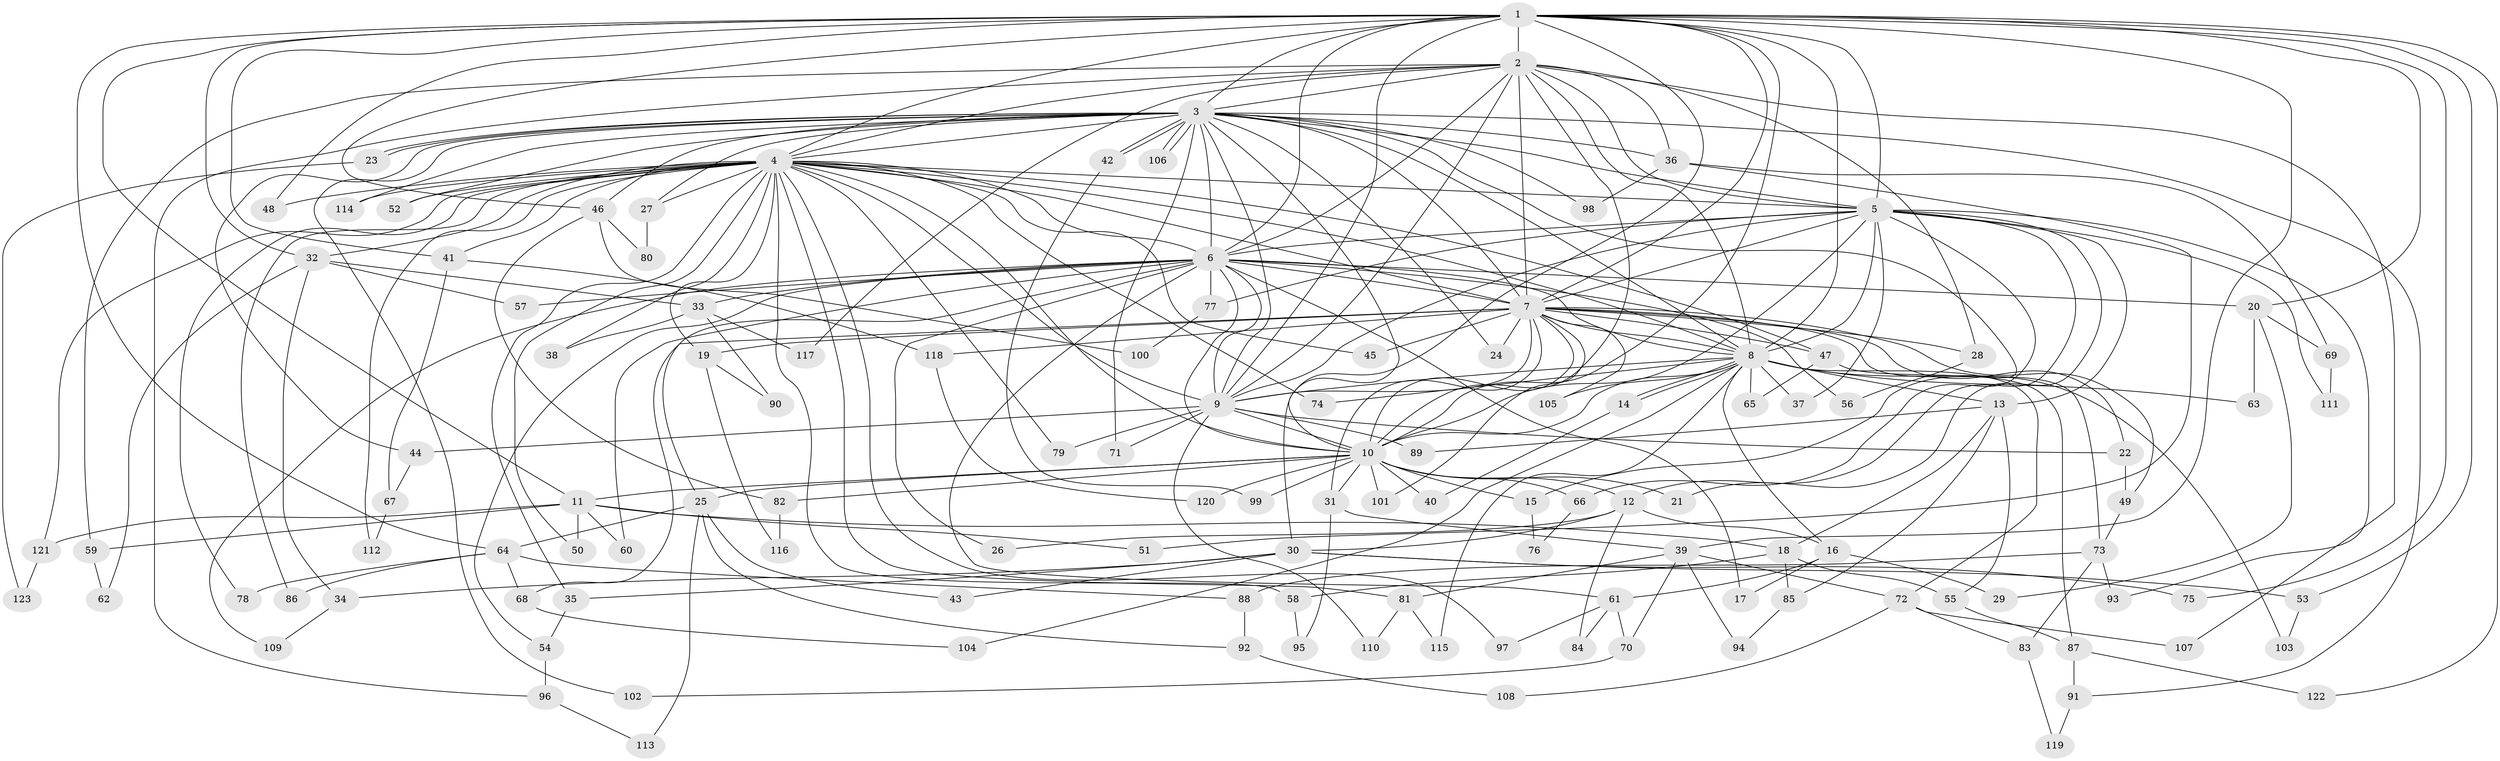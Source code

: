// coarse degree distribution, {16: 0.0136986301369863, 36: 0.0136986301369863, 26: 0.0136986301369863, 17: 0.0136986301369863, 19: 0.0136986301369863, 18: 0.0136986301369863, 20: 0.0136986301369863, 15: 0.0136986301369863, 7: 0.0273972602739726, 3: 0.2465753424657534, 5: 0.0547945205479452, 2: 0.4383561643835616, 6: 0.0136986301369863, 11: 0.0136986301369863, 8: 0.0136986301369863, 4: 0.0547945205479452, 9: 0.0136986301369863, 1: 0.0136986301369863}
// Generated by graph-tools (version 1.1) at 2025/17/03/04/25 18:17:32]
// undirected, 123 vertices, 271 edges
graph export_dot {
graph [start="1"]
  node [color=gray90,style=filled];
  1;
  2;
  3;
  4;
  5;
  6;
  7;
  8;
  9;
  10;
  11;
  12;
  13;
  14;
  15;
  16;
  17;
  18;
  19;
  20;
  21;
  22;
  23;
  24;
  25;
  26;
  27;
  28;
  29;
  30;
  31;
  32;
  33;
  34;
  35;
  36;
  37;
  38;
  39;
  40;
  41;
  42;
  43;
  44;
  45;
  46;
  47;
  48;
  49;
  50;
  51;
  52;
  53;
  54;
  55;
  56;
  57;
  58;
  59;
  60;
  61;
  62;
  63;
  64;
  65;
  66;
  67;
  68;
  69;
  70;
  71;
  72;
  73;
  74;
  75;
  76;
  77;
  78;
  79;
  80;
  81;
  82;
  83;
  84;
  85;
  86;
  87;
  88;
  89;
  90;
  91;
  92;
  93;
  94;
  95;
  96;
  97;
  98;
  99;
  100;
  101;
  102;
  103;
  104;
  105;
  106;
  107;
  108;
  109;
  110;
  111;
  112;
  113;
  114;
  115;
  116;
  117;
  118;
  119;
  120;
  121;
  122;
  123;
  1 -- 2;
  1 -- 3;
  1 -- 4;
  1 -- 5;
  1 -- 6;
  1 -- 7;
  1 -- 8;
  1 -- 9;
  1 -- 10;
  1 -- 11;
  1 -- 20;
  1 -- 30;
  1 -- 32;
  1 -- 39;
  1 -- 41;
  1 -- 46;
  1 -- 48;
  1 -- 53;
  1 -- 64;
  1 -- 75;
  1 -- 122;
  2 -- 3;
  2 -- 4;
  2 -- 5;
  2 -- 6;
  2 -- 7;
  2 -- 8;
  2 -- 9;
  2 -- 10;
  2 -- 28;
  2 -- 36;
  2 -- 59;
  2 -- 96;
  2 -- 107;
  2 -- 117;
  3 -- 4;
  3 -- 5;
  3 -- 6;
  3 -- 7;
  3 -- 8;
  3 -- 9;
  3 -- 10;
  3 -- 15;
  3 -- 23;
  3 -- 23;
  3 -- 24;
  3 -- 27;
  3 -- 36;
  3 -- 42;
  3 -- 42;
  3 -- 44;
  3 -- 46;
  3 -- 52;
  3 -- 71;
  3 -- 91;
  3 -- 98;
  3 -- 102;
  3 -- 106;
  3 -- 106;
  3 -- 114;
  4 -- 5;
  4 -- 6;
  4 -- 7;
  4 -- 8;
  4 -- 9;
  4 -- 10;
  4 -- 19;
  4 -- 27;
  4 -- 32;
  4 -- 35;
  4 -- 38;
  4 -- 41;
  4 -- 45;
  4 -- 47;
  4 -- 48;
  4 -- 50;
  4 -- 52;
  4 -- 58;
  4 -- 74;
  4 -- 78;
  4 -- 79;
  4 -- 81;
  4 -- 86;
  4 -- 97;
  4 -- 112;
  4 -- 114;
  4 -- 121;
  5 -- 6;
  5 -- 7;
  5 -- 8;
  5 -- 9;
  5 -- 10;
  5 -- 12;
  5 -- 13;
  5 -- 21;
  5 -- 37;
  5 -- 66;
  5 -- 77;
  5 -- 93;
  5 -- 111;
  6 -- 7;
  6 -- 8;
  6 -- 9;
  6 -- 10;
  6 -- 17;
  6 -- 20;
  6 -- 25;
  6 -- 26;
  6 -- 33;
  6 -- 54;
  6 -- 56;
  6 -- 57;
  6 -- 60;
  6 -- 61;
  6 -- 77;
  6 -- 109;
  7 -- 8;
  7 -- 9;
  7 -- 10;
  7 -- 19;
  7 -- 22;
  7 -- 24;
  7 -- 28;
  7 -- 31;
  7 -- 45;
  7 -- 47;
  7 -- 49;
  7 -- 68;
  7 -- 73;
  7 -- 101;
  7 -- 105;
  7 -- 118;
  8 -- 9;
  8 -- 10;
  8 -- 13;
  8 -- 14;
  8 -- 14;
  8 -- 16;
  8 -- 37;
  8 -- 63;
  8 -- 65;
  8 -- 72;
  8 -- 74;
  8 -- 103;
  8 -- 104;
  8 -- 105;
  8 -- 115;
  9 -- 10;
  9 -- 22;
  9 -- 44;
  9 -- 71;
  9 -- 79;
  9 -- 89;
  9 -- 110;
  10 -- 11;
  10 -- 12;
  10 -- 15;
  10 -- 21;
  10 -- 25;
  10 -- 31;
  10 -- 40;
  10 -- 66;
  10 -- 82;
  10 -- 99;
  10 -- 101;
  10 -- 120;
  11 -- 18;
  11 -- 50;
  11 -- 51;
  11 -- 59;
  11 -- 60;
  11 -- 121;
  12 -- 16;
  12 -- 26;
  12 -- 30;
  12 -- 84;
  13 -- 18;
  13 -- 55;
  13 -- 85;
  13 -- 89;
  14 -- 40;
  15 -- 76;
  16 -- 17;
  16 -- 29;
  16 -- 61;
  18 -- 55;
  18 -- 58;
  18 -- 85;
  19 -- 90;
  19 -- 116;
  20 -- 29;
  20 -- 63;
  20 -- 69;
  22 -- 49;
  23 -- 123;
  25 -- 43;
  25 -- 64;
  25 -- 92;
  25 -- 113;
  27 -- 80;
  28 -- 56;
  30 -- 34;
  30 -- 35;
  30 -- 43;
  30 -- 53;
  30 -- 75;
  31 -- 39;
  31 -- 95;
  32 -- 33;
  32 -- 34;
  32 -- 57;
  32 -- 62;
  33 -- 38;
  33 -- 90;
  33 -- 117;
  34 -- 109;
  35 -- 54;
  36 -- 51;
  36 -- 69;
  36 -- 98;
  39 -- 70;
  39 -- 72;
  39 -- 81;
  39 -- 94;
  41 -- 67;
  41 -- 118;
  42 -- 99;
  44 -- 67;
  46 -- 80;
  46 -- 82;
  46 -- 100;
  47 -- 65;
  47 -- 87;
  49 -- 73;
  53 -- 103;
  54 -- 96;
  55 -- 87;
  58 -- 95;
  59 -- 62;
  61 -- 70;
  61 -- 84;
  61 -- 97;
  64 -- 68;
  64 -- 78;
  64 -- 86;
  64 -- 88;
  66 -- 76;
  67 -- 112;
  68 -- 104;
  69 -- 111;
  70 -- 102;
  72 -- 83;
  72 -- 107;
  72 -- 108;
  73 -- 83;
  73 -- 88;
  73 -- 93;
  77 -- 100;
  81 -- 110;
  81 -- 115;
  82 -- 116;
  83 -- 119;
  85 -- 94;
  87 -- 91;
  87 -- 122;
  88 -- 92;
  91 -- 119;
  92 -- 108;
  96 -- 113;
  118 -- 120;
  121 -- 123;
}
